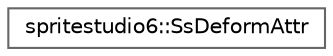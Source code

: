 digraph "Graphical Class Hierarchy"
{
 // LATEX_PDF_SIZE
  bgcolor="transparent";
  edge [fontname=Helvetica,fontsize=10,labelfontname=Helvetica,labelfontsize=10];
  node [fontname=Helvetica,fontsize=10,shape=box,height=0.2,width=0.4];
  rankdir="LR";
  Node0 [id="Node000000",label="spritestudio6::SsDeformAttr",height=0.2,width=0.4,color="grey40", fillcolor="white", style="filled",URL="$classspritestudio6_1_1_ss_deform_attr.html",tooltip=" "];
}

